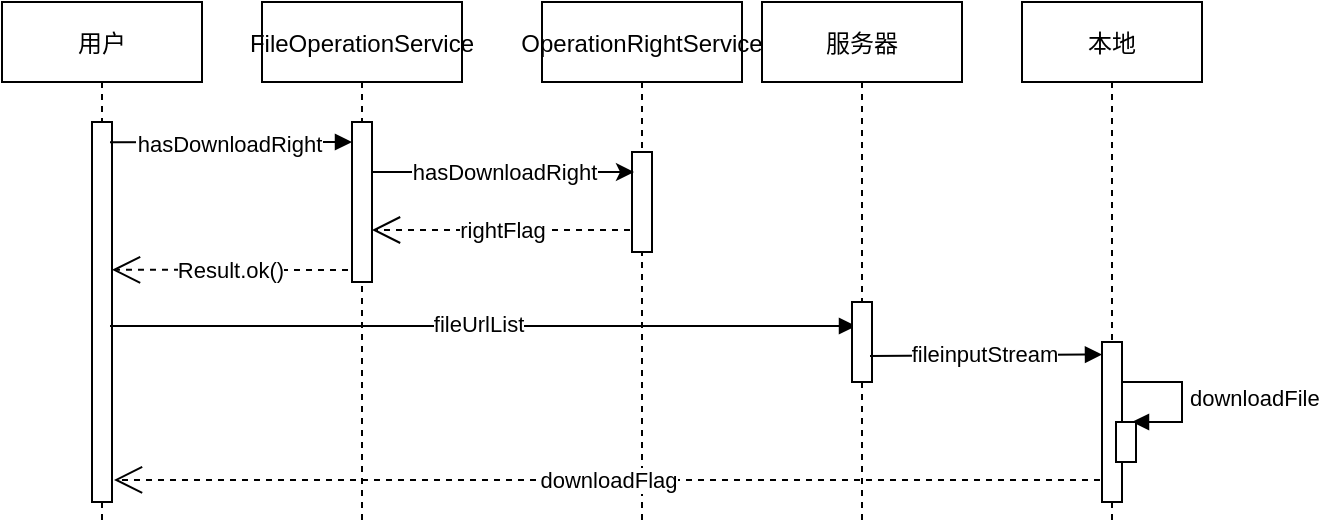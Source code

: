 <mxfile version="17.4.3" type="github">
  <diagram id="MwH7AxF10co7rePG-p0v" name="Page-1">
    <mxGraphModel dx="742" dy="472" grid="1" gridSize="10" guides="1" tooltips="1" connect="1" arrows="1" fold="1" page="1" pageScale="1" pageWidth="827" pageHeight="1169" math="0" shadow="0">
      <root>
        <mxCell id="0" />
        <mxCell id="1" parent="0" />
        <mxCell id="SDxfB5ogzYGlUNv-y2HZ-1" value="用户" style="shape=umlLifeline;perimeter=lifelinePerimeter;container=1;collapsible=0;recursiveResize=0;rounded=0;shadow=0;strokeWidth=1;" vertex="1" parent="1">
          <mxGeometry x="150" y="370" width="100" height="260" as="geometry" />
        </mxCell>
        <mxCell id="SDxfB5ogzYGlUNv-y2HZ-2" value="" style="points=[];perimeter=orthogonalPerimeter;rounded=0;shadow=0;strokeWidth=1;" vertex="1" parent="SDxfB5ogzYGlUNv-y2HZ-1">
          <mxGeometry x="45" y="60" width="10" height="190" as="geometry" />
        </mxCell>
        <mxCell id="SDxfB5ogzYGlUNv-y2HZ-7" value="hasDownloadRight" style="verticalAlign=bottom;endArrow=block;shadow=0;strokeWidth=1;exitX=0.9;exitY=0.053;exitDx=0;exitDy=0;exitPerimeter=0;" edge="1" parent="1" source="SDxfB5ogzYGlUNv-y2HZ-2" target="SDxfB5ogzYGlUNv-y2HZ-15">
          <mxGeometry x="-0.008" y="-10" relative="1" as="geometry">
            <mxPoint x="200" y="440" as="sourcePoint" />
            <mxPoint x="330" y="440" as="targetPoint" />
            <Array as="points">
              <mxPoint x="300" y="440" />
            </Array>
            <mxPoint as="offset" />
          </mxGeometry>
        </mxCell>
        <mxCell id="SDxfB5ogzYGlUNv-y2HZ-14" value="FileOperationService" style="shape=umlLifeline;perimeter=lifelinePerimeter;container=1;collapsible=0;recursiveResize=0;rounded=0;shadow=0;strokeWidth=1;" vertex="1" parent="1">
          <mxGeometry x="280" y="370" width="100" height="260" as="geometry" />
        </mxCell>
        <mxCell id="SDxfB5ogzYGlUNv-y2HZ-15" value="" style="points=[];perimeter=orthogonalPerimeter;rounded=0;shadow=0;strokeWidth=1;" vertex="1" parent="SDxfB5ogzYGlUNv-y2HZ-14">
          <mxGeometry x="45" y="60" width="10" height="80" as="geometry" />
        </mxCell>
        <mxCell id="SDxfB5ogzYGlUNv-y2HZ-19" value="OperationRightService" style="shape=umlLifeline;perimeter=lifelinePerimeter;container=1;collapsible=0;recursiveResize=0;rounded=0;shadow=0;strokeWidth=1;" vertex="1" parent="1">
          <mxGeometry x="420" y="370" width="100" height="260" as="geometry" />
        </mxCell>
        <mxCell id="SDxfB5ogzYGlUNv-y2HZ-20" value="" style="points=[];perimeter=orthogonalPerimeter;rounded=0;shadow=0;strokeWidth=1;" vertex="1" parent="SDxfB5ogzYGlUNv-y2HZ-19">
          <mxGeometry x="45" y="75" width="10" height="50" as="geometry" />
        </mxCell>
        <mxCell id="SDxfB5ogzYGlUNv-y2HZ-23" value="本地" style="shape=umlLifeline;perimeter=lifelinePerimeter;container=1;collapsible=0;recursiveResize=0;rounded=0;shadow=0;strokeWidth=1;" vertex="1" parent="1">
          <mxGeometry x="660" y="370" width="90" height="260" as="geometry" />
        </mxCell>
        <mxCell id="SDxfB5ogzYGlUNv-y2HZ-39" value="downloadFile" style="edgeStyle=orthogonalEdgeStyle;html=1;align=left;spacingLeft=2;endArrow=block;rounded=0;" edge="1" parent="SDxfB5ogzYGlUNv-y2HZ-23">
          <mxGeometry relative="1" as="geometry">
            <mxPoint x="50" y="190" as="sourcePoint" />
            <Array as="points">
              <mxPoint x="80" y="190" />
            </Array>
            <mxPoint x="55" y="210" as="targetPoint" />
          </mxGeometry>
        </mxCell>
        <mxCell id="SDxfB5ogzYGlUNv-y2HZ-42" value="" style="points=[];perimeter=orthogonalPerimeter;rounded=0;shadow=0;strokeWidth=1;" vertex="1" parent="SDxfB5ogzYGlUNv-y2HZ-23">
          <mxGeometry x="40" y="170" width="10" height="80" as="geometry" />
        </mxCell>
        <mxCell id="SDxfB5ogzYGlUNv-y2HZ-43" value="" style="html=1;points=[];perimeter=orthogonalPerimeter;" vertex="1" parent="SDxfB5ogzYGlUNv-y2HZ-23">
          <mxGeometry x="47" y="210" width="10" height="20" as="geometry" />
        </mxCell>
        <mxCell id="SDxfB5ogzYGlUNv-y2HZ-27" value="fileUrlList" style="html=1;verticalAlign=bottom;endArrow=block;rounded=0;entryX=0.2;entryY=0.3;entryDx=0;entryDy=0;entryPerimeter=0;exitX=0.9;exitY=0.537;exitDx=0;exitDy=0;exitPerimeter=0;" edge="1" parent="1" source="SDxfB5ogzYGlUNv-y2HZ-2" target="SDxfB5ogzYGlUNv-y2HZ-34">
          <mxGeometry x="-0.017" y="-8" width="80" relative="1" as="geometry">
            <mxPoint x="200" y="532" as="sourcePoint" />
            <mxPoint x="680" y="556" as="targetPoint" />
            <mxPoint as="offset" />
          </mxGeometry>
        </mxCell>
        <mxCell id="SDxfB5ogzYGlUNv-y2HZ-28" value="hasDownloadRight" style="endArrow=classic;html=1;rounded=0;entryX=0.1;entryY=0.2;entryDx=0;entryDy=0;entryPerimeter=0;" edge="1" parent="1" source="SDxfB5ogzYGlUNv-y2HZ-15" target="SDxfB5ogzYGlUNv-y2HZ-20">
          <mxGeometry width="50" height="50" relative="1" as="geometry">
            <mxPoint x="380" y="480" as="sourcePoint" />
            <mxPoint x="430" y="430" as="targetPoint" />
          </mxGeometry>
        </mxCell>
        <mxCell id="SDxfB5ogzYGlUNv-y2HZ-31" value="rightFlag" style="endArrow=open;endSize=12;dashed=1;html=1;rounded=0;exitX=-0.1;exitY=0.78;exitDx=0;exitDy=0;exitPerimeter=0;" edge="1" parent="1" source="SDxfB5ogzYGlUNv-y2HZ-20" target="SDxfB5ogzYGlUNv-y2HZ-15">
          <mxGeometry width="160" relative="1" as="geometry">
            <mxPoint x="400" y="550" as="sourcePoint" />
            <mxPoint x="390" y="640" as="targetPoint" />
          </mxGeometry>
        </mxCell>
        <mxCell id="SDxfB5ogzYGlUNv-y2HZ-32" value="Result.ok()" style="endArrow=open;endSize=12;dashed=1;html=1;rounded=0;exitX=-0.2;exitY=0.925;exitDx=0;exitDy=0;exitPerimeter=0;entryX=1;entryY=0.389;entryDx=0;entryDy=0;entryPerimeter=0;" edge="1" parent="1" source="SDxfB5ogzYGlUNv-y2HZ-15" target="SDxfB5ogzYGlUNv-y2HZ-2">
          <mxGeometry width="160" relative="1" as="geometry">
            <mxPoint x="335" y="509.5" as="sourcePoint" />
            <mxPoint x="203" y="509.5" as="targetPoint" />
          </mxGeometry>
        </mxCell>
        <mxCell id="SDxfB5ogzYGlUNv-y2HZ-33" value="服务器" style="shape=umlLifeline;perimeter=lifelinePerimeter;container=1;collapsible=0;recursiveResize=0;rounded=0;shadow=0;strokeWidth=1;" vertex="1" parent="1">
          <mxGeometry x="530" y="370" width="100" height="260" as="geometry" />
        </mxCell>
        <mxCell id="SDxfB5ogzYGlUNv-y2HZ-34" value="" style="points=[];perimeter=orthogonalPerimeter;rounded=0;shadow=0;strokeWidth=1;" vertex="1" parent="SDxfB5ogzYGlUNv-y2HZ-33">
          <mxGeometry x="45" y="150" width="10" height="40" as="geometry" />
        </mxCell>
        <mxCell id="SDxfB5ogzYGlUNv-y2HZ-36" value="fileinputStream" style="html=1;verticalAlign=bottom;endArrow=block;rounded=0;exitX=0.9;exitY=0.675;exitDx=0;exitDy=0;exitPerimeter=0;entryX=0;entryY=0.078;entryDx=0;entryDy=0;entryPerimeter=0;" edge="1" parent="1" source="SDxfB5ogzYGlUNv-y2HZ-34" target="SDxfB5ogzYGlUNv-y2HZ-42">
          <mxGeometry x="-0.017" y="-8" width="80" relative="1" as="geometry">
            <mxPoint x="550" y="560" as="sourcePoint" />
            <mxPoint x="740" y="547" as="targetPoint" />
            <mxPoint as="offset" />
          </mxGeometry>
        </mxCell>
        <mxCell id="SDxfB5ogzYGlUNv-y2HZ-47" value="downloadFlag" style="endArrow=open;endSize=12;dashed=1;html=1;rounded=0;exitX=-0.1;exitY=0.863;exitDx=0;exitDy=0;exitPerimeter=0;entryX=1.1;entryY=0.942;entryDx=0;entryDy=0;entryPerimeter=0;" edge="1" parent="1" source="SDxfB5ogzYGlUNv-y2HZ-42" target="SDxfB5ogzYGlUNv-y2HZ-2">
          <mxGeometry width="160" relative="1" as="geometry">
            <mxPoint x="499" y="600" as="sourcePoint" />
            <mxPoint x="370" y="600" as="targetPoint" />
          </mxGeometry>
        </mxCell>
      </root>
    </mxGraphModel>
  </diagram>
</mxfile>
